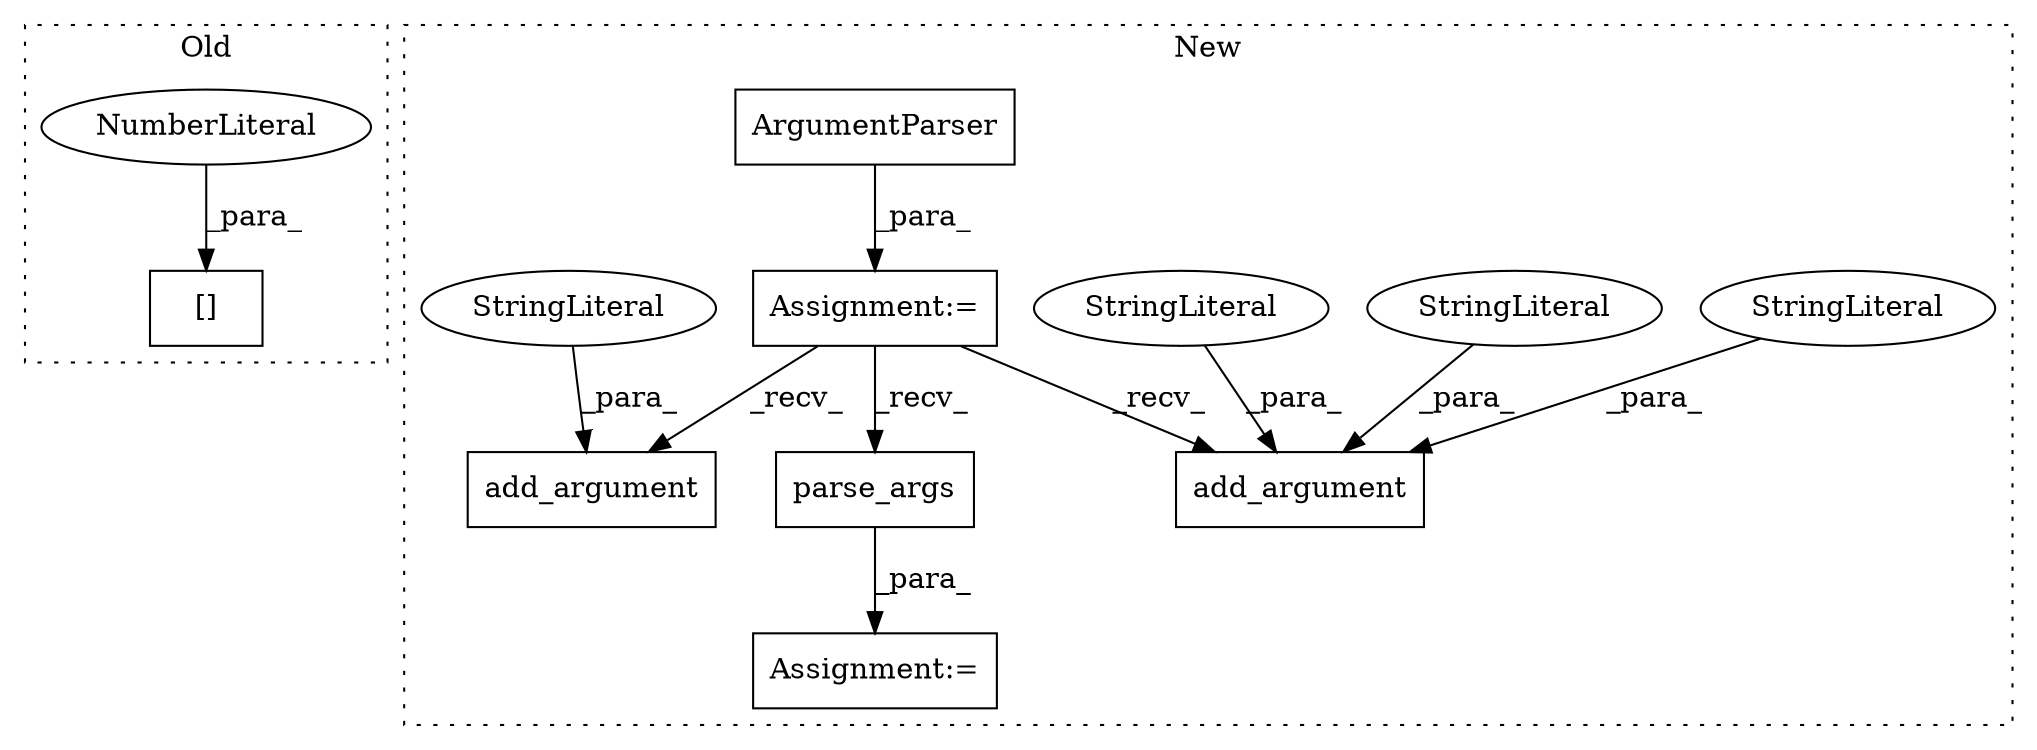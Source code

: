 digraph G {
subgraph cluster0 {
1 [label="[]" a="2" s="598,608" l="9,1" shape="box"];
5 [label="NumberLiteral" a="34" s="607" l="1" shape="ellipse"];
label = "Old";
style="dotted";
}
subgraph cluster1 {
2 [label="add_argument" a="32" s="558,632" l="13,1" shape="box"];
3 [label="StringLiteral" a="45" s="571" l="9" shape="ellipse"];
4 [label="StringLiteral" a="45" s="594" l="38" shape="ellipse"];
6 [label="ArgumentParser" a="32" s="529" l="16" shape="box"];
7 [label="add_argument" a="32" s="646,730" l="13,1" shape="box"];
8 [label="StringLiteral" a="45" s="659" l="12" shape="ellipse"];
9 [label="StringLiteral" a="45" s="581" l="12" shape="ellipse"];
10 [label="parse_args" a="32" s="785" l="12" shape="box"];
11 [label="Assignment:=" a="7" s="777" l="1" shape="box"];
12 [label="Assignment:=" a="7" s="519" l="1" shape="box"];
label = "New";
style="dotted";
}
3 -> 2 [label="_para_"];
4 -> 2 [label="_para_"];
5 -> 1 [label="_para_"];
6 -> 12 [label="_para_"];
8 -> 7 [label="_para_"];
9 -> 2 [label="_para_"];
10 -> 11 [label="_para_"];
12 -> 2 [label="_recv_"];
12 -> 7 [label="_recv_"];
12 -> 10 [label="_recv_"];
}